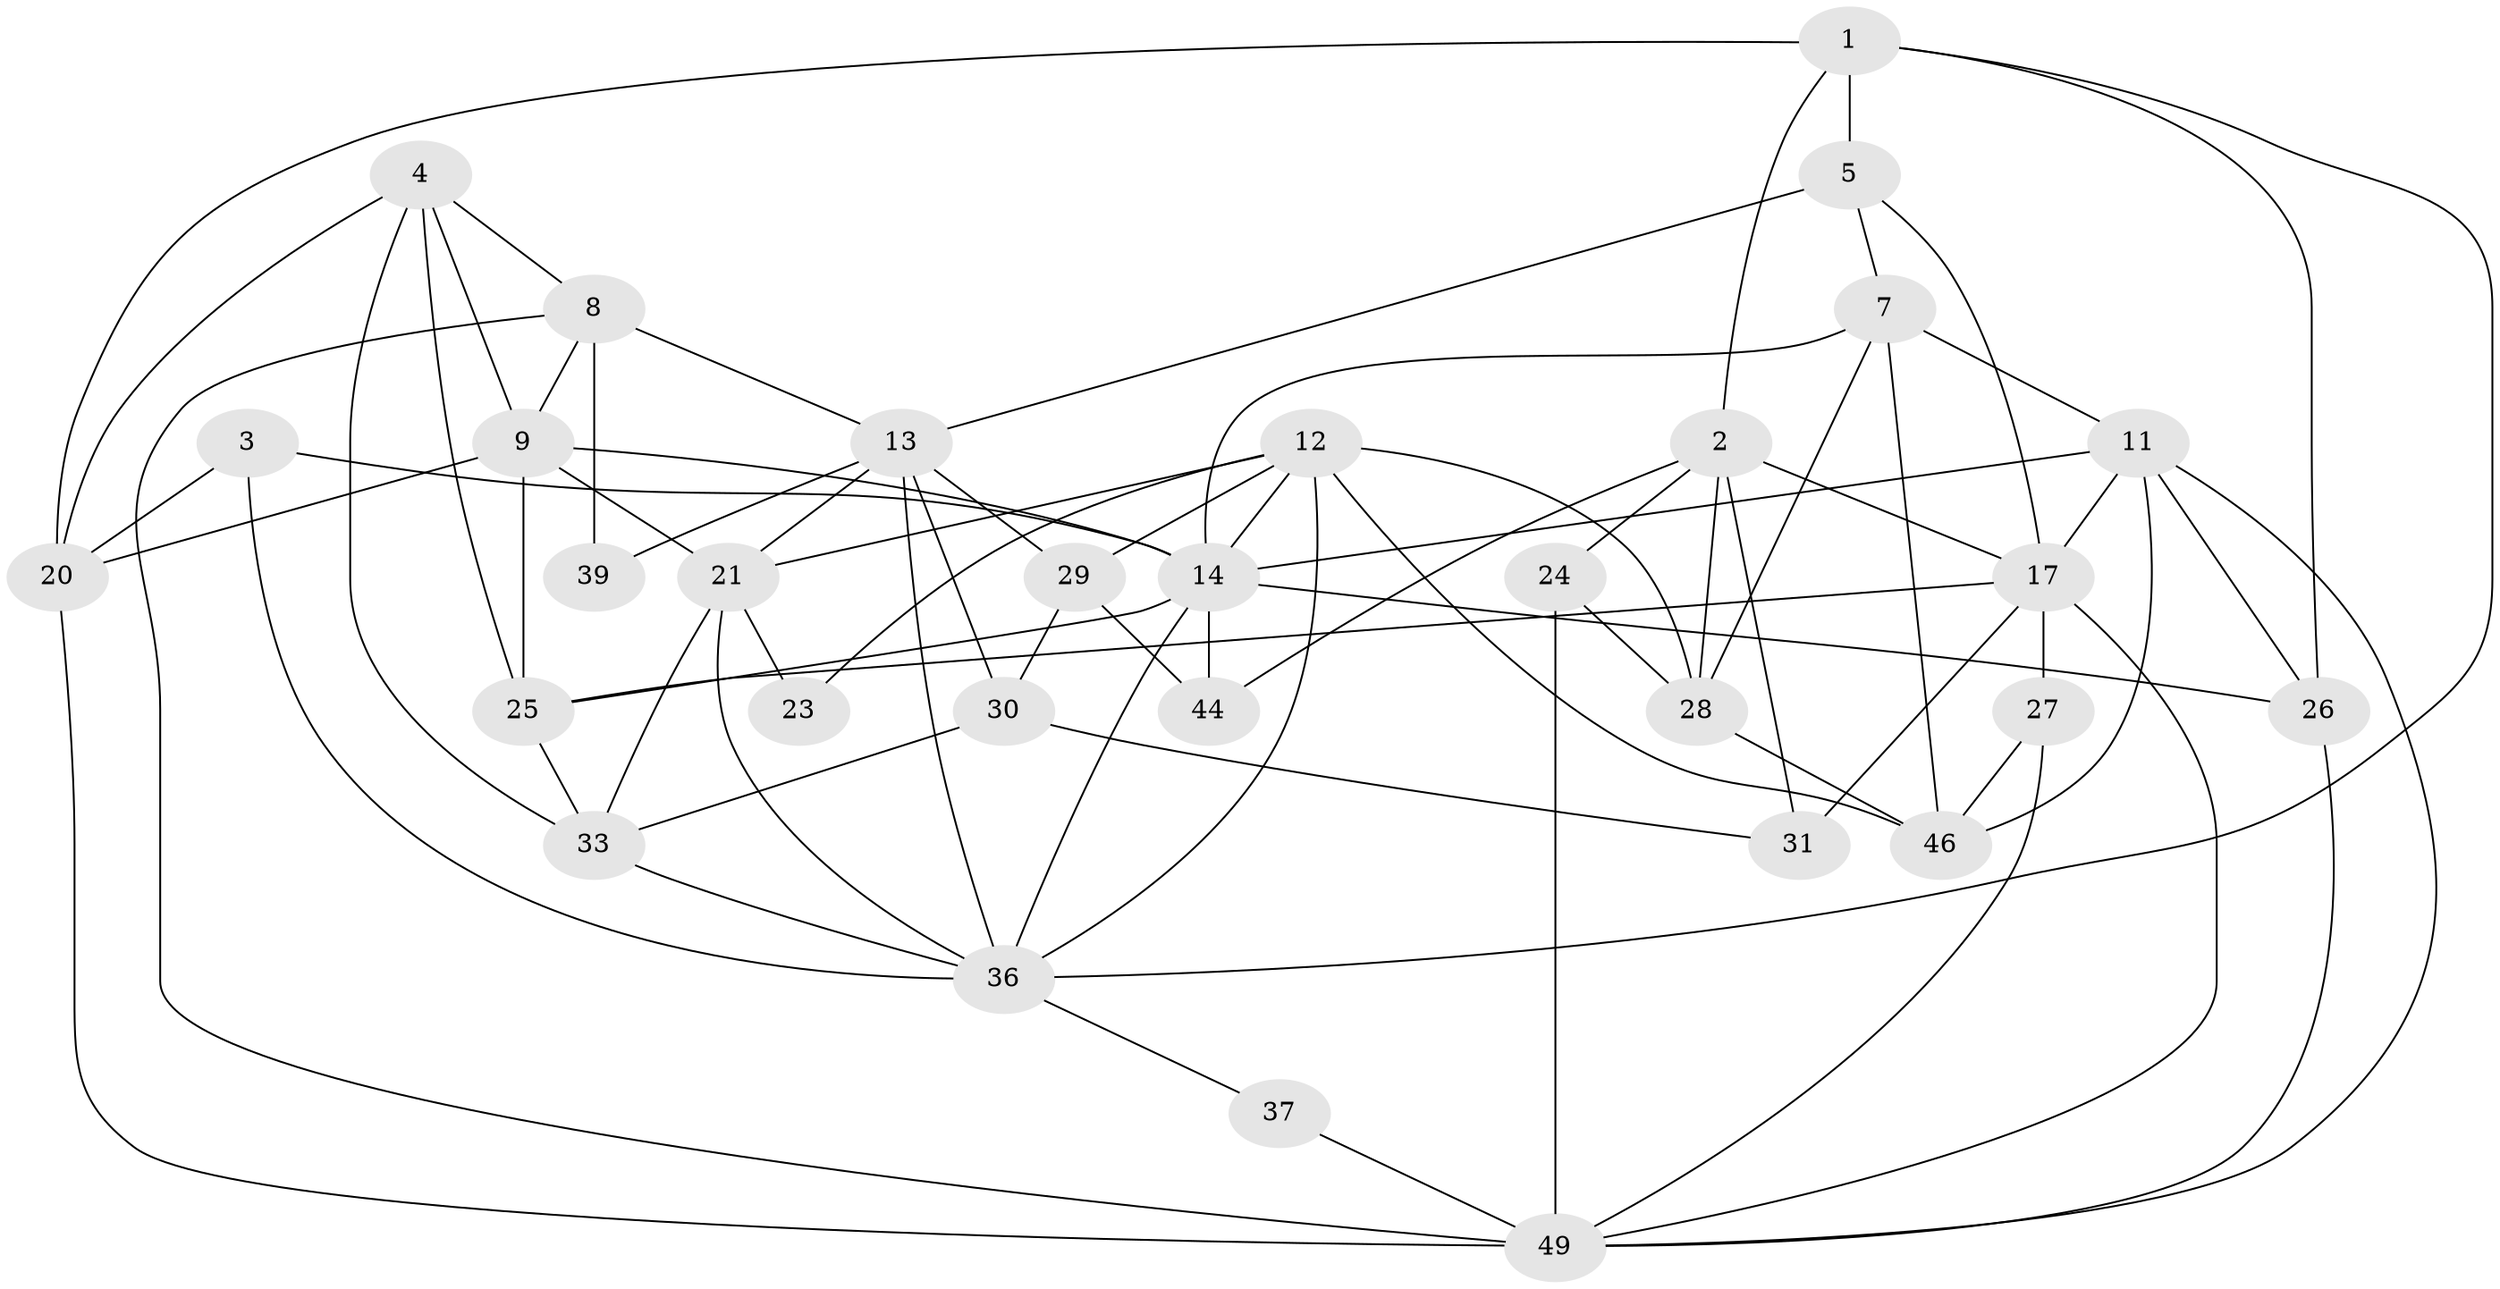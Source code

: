 // Generated by graph-tools (version 1.1) at 2025/23/03/03/25 07:23:59]
// undirected, 31 vertices, 76 edges
graph export_dot {
graph [start="1"]
  node [color=gray90,style=filled];
  1 [super="+51"];
  2 [super="+6"];
  3 [super="+18"];
  4 [super="+16"];
  5 [super="+32"];
  7 [super="+34"];
  8 [super="+10"];
  9 [super="+19"];
  11 [super="+15"];
  12 [super="+22"];
  13 [super="+41"];
  14 [super="+45"];
  17 [super="+35"];
  20;
  21;
  23;
  24;
  25 [super="+52"];
  26 [super="+50"];
  27;
  28 [super="+48"];
  29 [super="+38"];
  30 [super="+40"];
  31;
  33 [super="+43"];
  36 [super="+42"];
  37;
  39;
  44;
  46 [super="+47"];
  49 [super="+53"];
  1 -- 20;
  1 -- 5 [weight=2];
  1 -- 36;
  1 -- 2;
  1 -- 26;
  2 -- 24;
  2 -- 17;
  2 -- 31;
  2 -- 44;
  2 -- 28;
  3 -- 36;
  3 -- 20;
  3 -- 14;
  4 -- 20;
  4 -- 8;
  4 -- 9;
  4 -- 33;
  4 -- 25;
  5 -- 13 [weight=2];
  5 -- 7;
  5 -- 17;
  7 -- 46;
  7 -- 14;
  7 -- 11;
  7 -- 28 [weight=2];
  8 -- 9;
  8 -- 39;
  8 -- 49;
  8 -- 13;
  9 -- 21;
  9 -- 14 [weight=2];
  9 -- 20;
  9 -- 25;
  11 -- 26;
  11 -- 46;
  11 -- 14;
  11 -- 49;
  11 -- 17;
  12 -- 14;
  12 -- 23;
  12 -- 21;
  12 -- 36;
  12 -- 29;
  12 -- 28;
  12 -- 46;
  13 -- 21;
  13 -- 39;
  13 -- 36;
  13 -- 29;
  13 -- 30;
  14 -- 25;
  14 -- 36;
  14 -- 44;
  14 -- 26;
  17 -- 49;
  17 -- 25;
  17 -- 27;
  17 -- 31;
  20 -- 49;
  21 -- 23;
  21 -- 36;
  21 -- 33;
  24 -- 28 [weight=2];
  24 -- 49 [weight=2];
  25 -- 33;
  26 -- 49;
  27 -- 49;
  27 -- 46;
  28 -- 46;
  29 -- 44;
  29 -- 30;
  30 -- 33;
  30 -- 31;
  33 -- 36;
  36 -- 37;
  37 -- 49;
}
